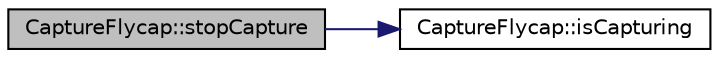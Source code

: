 digraph "CaptureFlycap::stopCapture"
{
 // INTERACTIVE_SVG=YES
  edge [fontname="Helvetica",fontsize="10",labelfontname="Helvetica",labelfontsize="10"];
  node [fontname="Helvetica",fontsize="10",shape=record];
  rankdir="LR";
  Node1 [label="CaptureFlycap::stopCapture",height=0.2,width=0.4,color="black", fillcolor="grey75", style="filled", fontcolor="black"];
  Node1 -> Node2 [color="midnightblue",fontsize="10",style="solid",fontname="Helvetica"];
  Node2 [label="CaptureFlycap::isCapturing",height=0.2,width=0.4,color="black", fillcolor="white", style="filled",URL="$d0/de8/class_capture_flycap.html#a4775b7b6bcf7d064a623e96c6f91e4d7"];
}
